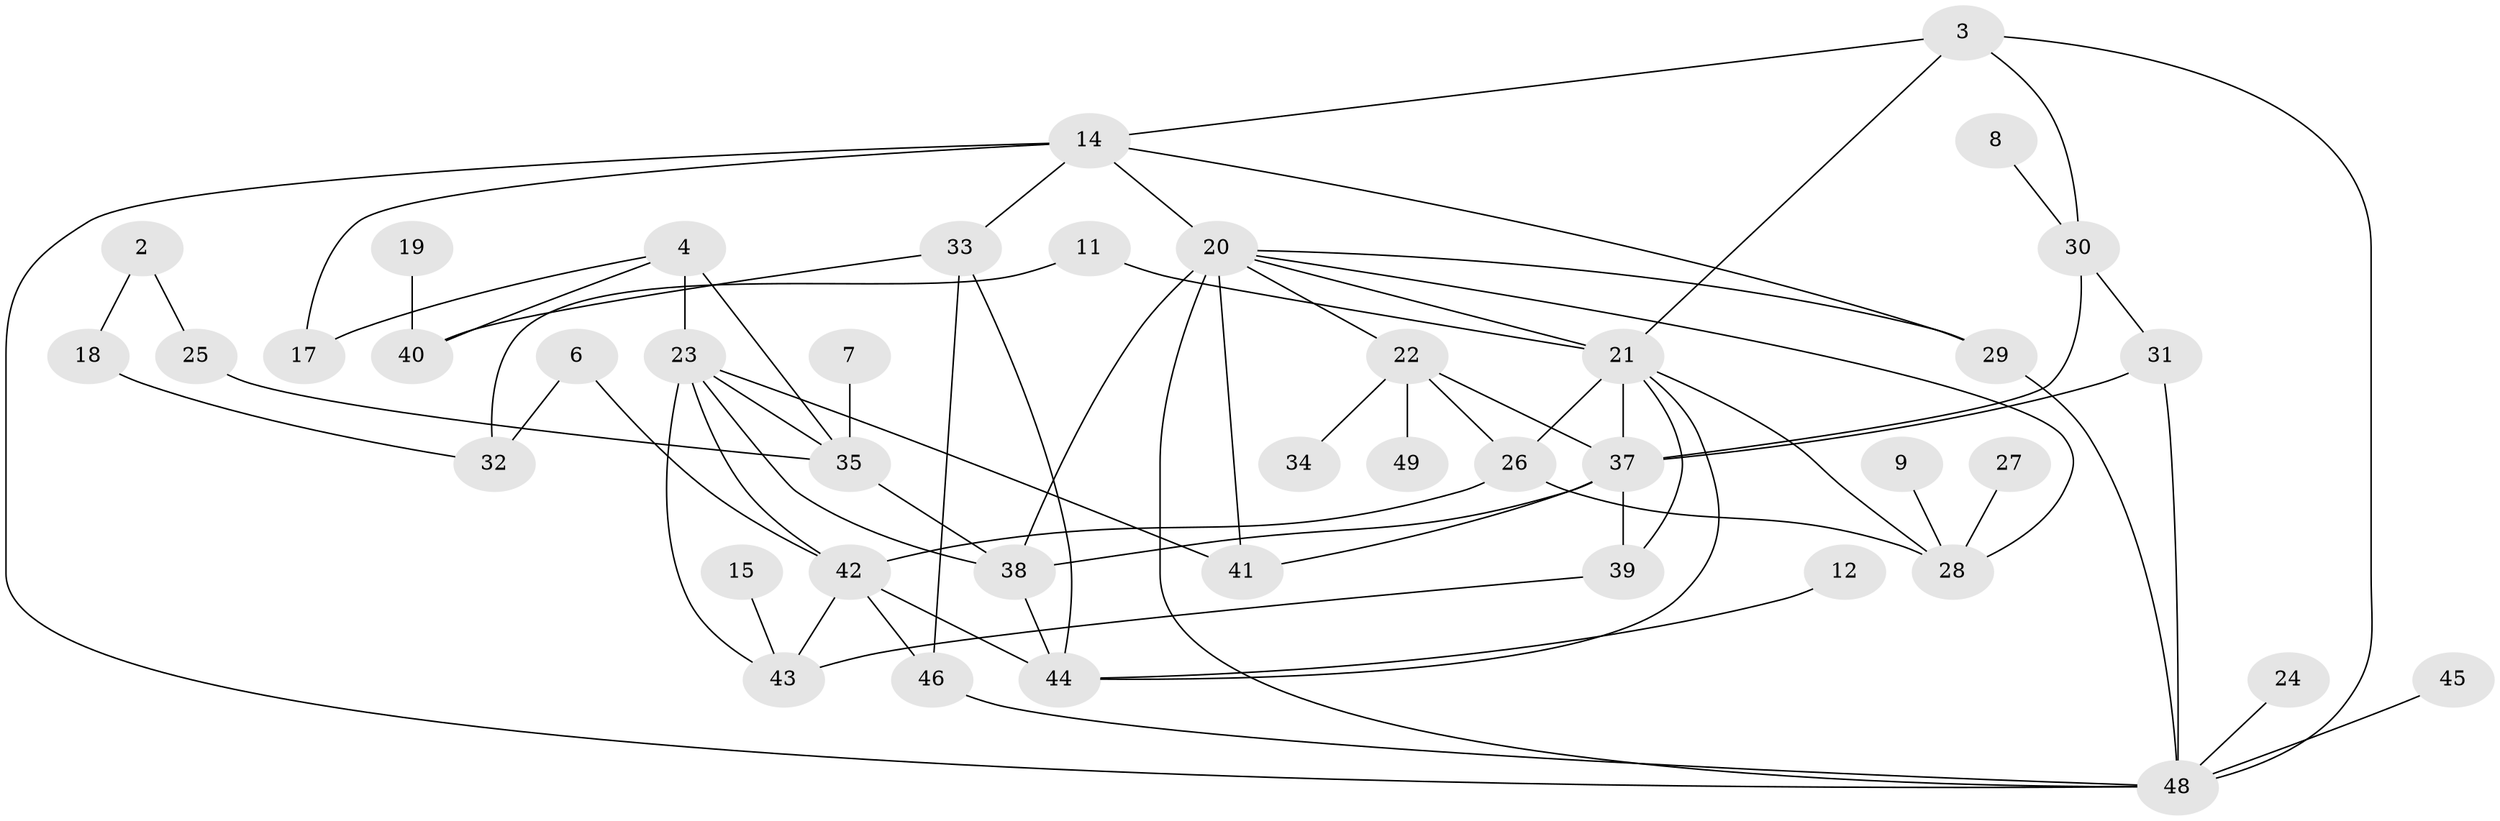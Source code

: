 // original degree distribution, {4: 0.10309278350515463, 3: 0.29896907216494845, 2: 0.2268041237113402, 5: 0.10309278350515463, 0: 0.061855670103092786, 1: 0.18556701030927836, 6: 0.010309278350515464, 7: 0.010309278350515464}
// Generated by graph-tools (version 1.1) at 2025/00/03/09/25 03:00:40]
// undirected, 42 vertices, 71 edges
graph export_dot {
graph [start="1"]
  node [color=gray90,style=filled];
  2;
  3;
  4;
  6;
  7;
  8;
  9;
  11;
  12;
  14;
  15;
  17;
  18;
  19;
  20;
  21;
  22;
  23;
  24;
  25;
  26;
  27;
  28;
  29;
  30;
  31;
  32;
  33;
  34;
  35;
  37;
  38;
  39;
  40;
  41;
  42;
  43;
  44;
  45;
  46;
  48;
  49;
  2 -- 18 [weight=1.0];
  2 -- 25 [weight=1.0];
  3 -- 14 [weight=1.0];
  3 -- 21 [weight=1.0];
  3 -- 30 [weight=1.0];
  3 -- 48 [weight=1.0];
  4 -- 17 [weight=1.0];
  4 -- 23 [weight=2.0];
  4 -- 35 [weight=1.0];
  4 -- 40 [weight=1.0];
  6 -- 32 [weight=1.0];
  6 -- 42 [weight=1.0];
  7 -- 35 [weight=1.0];
  8 -- 30 [weight=1.0];
  9 -- 28 [weight=1.0];
  11 -- 21 [weight=1.0];
  11 -- 32 [weight=1.0];
  12 -- 44 [weight=1.0];
  14 -- 17 [weight=1.0];
  14 -- 20 [weight=1.0];
  14 -- 29 [weight=1.0];
  14 -- 33 [weight=1.0];
  14 -- 48 [weight=1.0];
  15 -- 43 [weight=1.0];
  18 -- 32 [weight=1.0];
  19 -- 40 [weight=1.0];
  20 -- 21 [weight=1.0];
  20 -- 22 [weight=1.0];
  20 -- 28 [weight=1.0];
  20 -- 29 [weight=1.0];
  20 -- 38 [weight=2.0];
  20 -- 41 [weight=1.0];
  20 -- 48 [weight=1.0];
  21 -- 26 [weight=1.0];
  21 -- 28 [weight=1.0];
  21 -- 37 [weight=3.0];
  21 -- 39 [weight=1.0];
  21 -- 44 [weight=1.0];
  22 -- 26 [weight=1.0];
  22 -- 34 [weight=1.0];
  22 -- 37 [weight=1.0];
  22 -- 49 [weight=1.0];
  23 -- 35 [weight=1.0];
  23 -- 38 [weight=1.0];
  23 -- 41 [weight=1.0];
  23 -- 42 [weight=1.0];
  23 -- 43 [weight=1.0];
  24 -- 48 [weight=1.0];
  25 -- 35 [weight=1.0];
  26 -- 28 [weight=1.0];
  26 -- 42 [weight=1.0];
  27 -- 28 [weight=1.0];
  29 -- 48 [weight=1.0];
  30 -- 31 [weight=1.0];
  30 -- 37 [weight=1.0];
  31 -- 37 [weight=1.0];
  31 -- 48 [weight=1.0];
  33 -- 40 [weight=1.0];
  33 -- 44 [weight=1.0];
  33 -- 46 [weight=1.0];
  35 -- 38 [weight=2.0];
  37 -- 38 [weight=1.0];
  37 -- 39 [weight=1.0];
  37 -- 41 [weight=1.0];
  38 -- 44 [weight=1.0];
  39 -- 43 [weight=1.0];
  42 -- 43 [weight=1.0];
  42 -- 44 [weight=2.0];
  42 -- 46 [weight=1.0];
  45 -- 48 [weight=1.0];
  46 -- 48 [weight=1.0];
}
